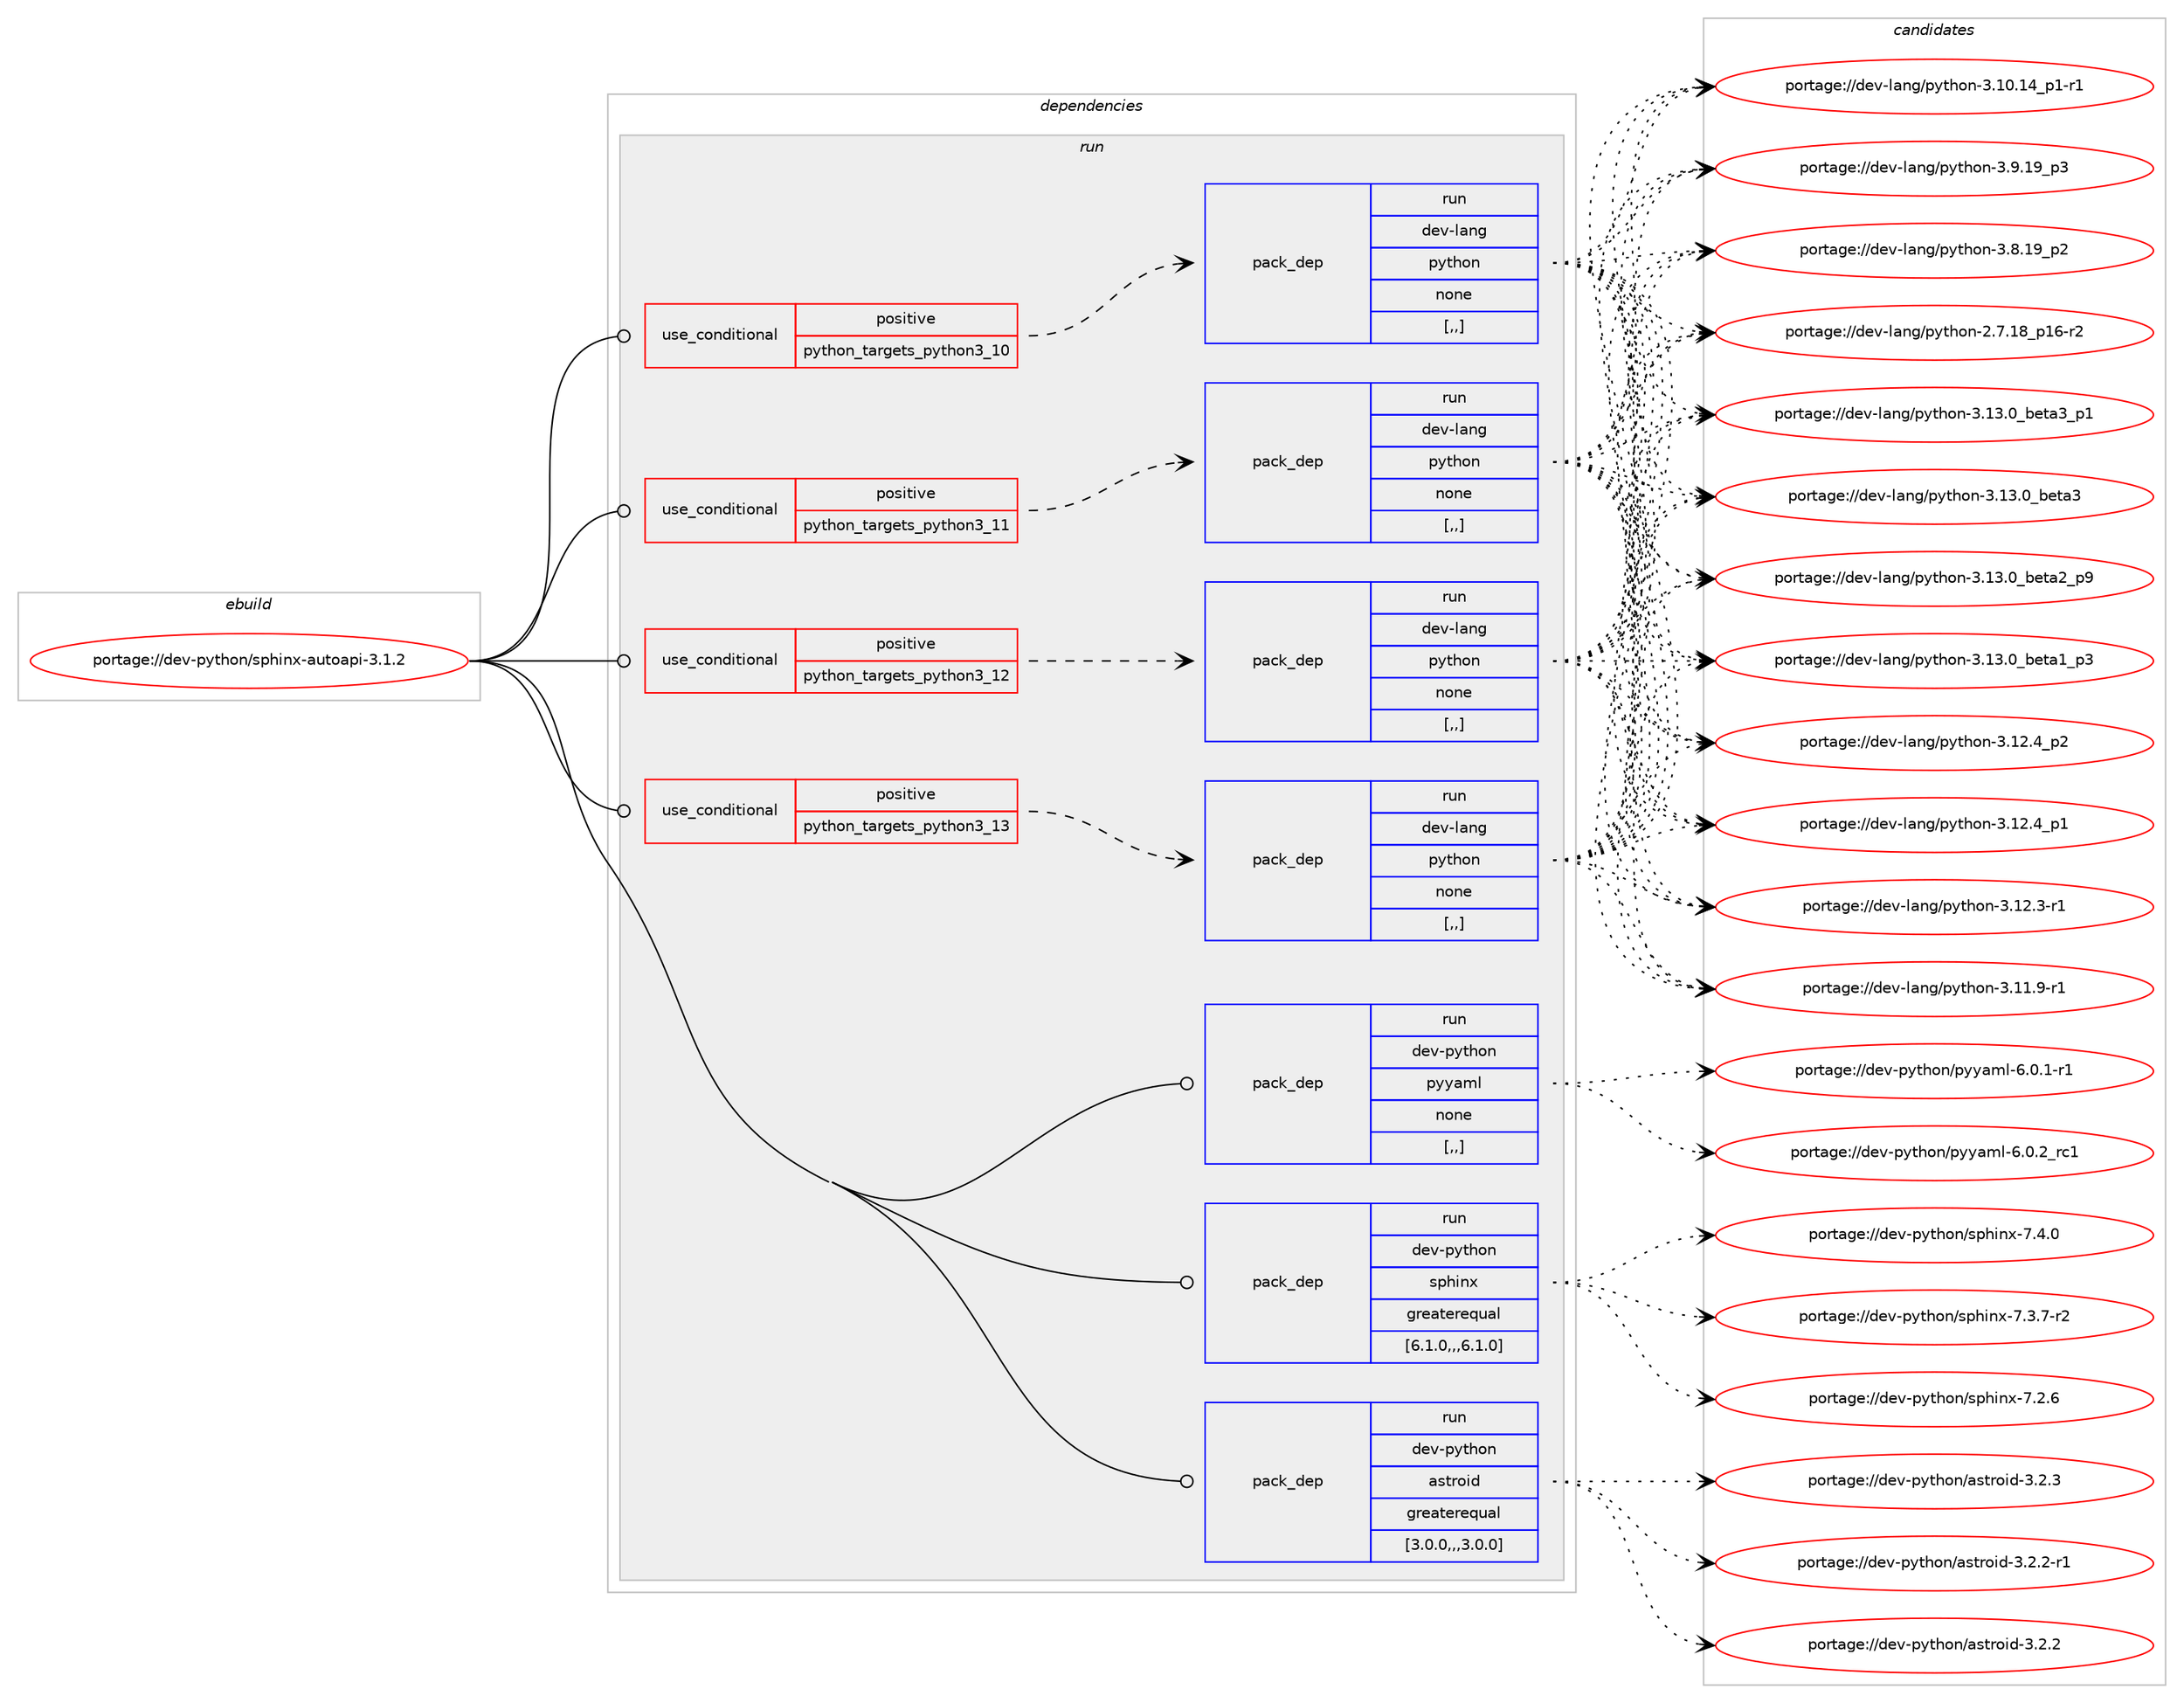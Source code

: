 digraph prolog {

# *************
# Graph options
# *************

newrank=true;
concentrate=true;
compound=true;
graph [rankdir=LR,fontname=Helvetica,fontsize=10,ranksep=1.5];#, ranksep=2.5, nodesep=0.2];
edge  [arrowhead=vee];
node  [fontname=Helvetica,fontsize=10];

# **********
# The ebuild
# **********

subgraph cluster_leftcol {
color=gray;
rank=same;
label=<<i>ebuild</i>>;
id [label="portage://dev-python/sphinx-autoapi-3.1.2", color=red, width=4, href="../dev-python/sphinx-autoapi-3.1.2.svg"];
}

# ****************
# The dependencies
# ****************

subgraph cluster_midcol {
color=gray;
label=<<i>dependencies</i>>;
subgraph cluster_compile {
fillcolor="#eeeeee";
style=filled;
label=<<i>compile</i>>;
}
subgraph cluster_compileandrun {
fillcolor="#eeeeee";
style=filled;
label=<<i>compile and run</i>>;
}
subgraph cluster_run {
fillcolor="#eeeeee";
style=filled;
label=<<i>run</i>>;
subgraph cond39357 {
dependency162646 [label=<<TABLE BORDER="0" CELLBORDER="1" CELLSPACING="0" CELLPADDING="4"><TR><TD ROWSPAN="3" CELLPADDING="10">use_conditional</TD></TR><TR><TD>positive</TD></TR><TR><TD>python_targets_python3_10</TD></TR></TABLE>>, shape=none, color=red];
subgraph pack122029 {
dependency162647 [label=<<TABLE BORDER="0" CELLBORDER="1" CELLSPACING="0" CELLPADDING="4" WIDTH="220"><TR><TD ROWSPAN="6" CELLPADDING="30">pack_dep</TD></TR><TR><TD WIDTH="110">run</TD></TR><TR><TD>dev-lang</TD></TR><TR><TD>python</TD></TR><TR><TD>none</TD></TR><TR><TD>[,,]</TD></TR></TABLE>>, shape=none, color=blue];
}
dependency162646:e -> dependency162647:w [weight=20,style="dashed",arrowhead="vee"];
}
id:e -> dependency162646:w [weight=20,style="solid",arrowhead="odot"];
subgraph cond39358 {
dependency162648 [label=<<TABLE BORDER="0" CELLBORDER="1" CELLSPACING="0" CELLPADDING="4"><TR><TD ROWSPAN="3" CELLPADDING="10">use_conditional</TD></TR><TR><TD>positive</TD></TR><TR><TD>python_targets_python3_11</TD></TR></TABLE>>, shape=none, color=red];
subgraph pack122030 {
dependency162649 [label=<<TABLE BORDER="0" CELLBORDER="1" CELLSPACING="0" CELLPADDING="4" WIDTH="220"><TR><TD ROWSPAN="6" CELLPADDING="30">pack_dep</TD></TR><TR><TD WIDTH="110">run</TD></TR><TR><TD>dev-lang</TD></TR><TR><TD>python</TD></TR><TR><TD>none</TD></TR><TR><TD>[,,]</TD></TR></TABLE>>, shape=none, color=blue];
}
dependency162648:e -> dependency162649:w [weight=20,style="dashed",arrowhead="vee"];
}
id:e -> dependency162648:w [weight=20,style="solid",arrowhead="odot"];
subgraph cond39359 {
dependency162650 [label=<<TABLE BORDER="0" CELLBORDER="1" CELLSPACING="0" CELLPADDING="4"><TR><TD ROWSPAN="3" CELLPADDING="10">use_conditional</TD></TR><TR><TD>positive</TD></TR><TR><TD>python_targets_python3_12</TD></TR></TABLE>>, shape=none, color=red];
subgraph pack122031 {
dependency162651 [label=<<TABLE BORDER="0" CELLBORDER="1" CELLSPACING="0" CELLPADDING="4" WIDTH="220"><TR><TD ROWSPAN="6" CELLPADDING="30">pack_dep</TD></TR><TR><TD WIDTH="110">run</TD></TR><TR><TD>dev-lang</TD></TR><TR><TD>python</TD></TR><TR><TD>none</TD></TR><TR><TD>[,,]</TD></TR></TABLE>>, shape=none, color=blue];
}
dependency162650:e -> dependency162651:w [weight=20,style="dashed",arrowhead="vee"];
}
id:e -> dependency162650:w [weight=20,style="solid",arrowhead="odot"];
subgraph cond39360 {
dependency162652 [label=<<TABLE BORDER="0" CELLBORDER="1" CELLSPACING="0" CELLPADDING="4"><TR><TD ROWSPAN="3" CELLPADDING="10">use_conditional</TD></TR><TR><TD>positive</TD></TR><TR><TD>python_targets_python3_13</TD></TR></TABLE>>, shape=none, color=red];
subgraph pack122032 {
dependency162653 [label=<<TABLE BORDER="0" CELLBORDER="1" CELLSPACING="0" CELLPADDING="4" WIDTH="220"><TR><TD ROWSPAN="6" CELLPADDING="30">pack_dep</TD></TR><TR><TD WIDTH="110">run</TD></TR><TR><TD>dev-lang</TD></TR><TR><TD>python</TD></TR><TR><TD>none</TD></TR><TR><TD>[,,]</TD></TR></TABLE>>, shape=none, color=blue];
}
dependency162652:e -> dependency162653:w [weight=20,style="dashed",arrowhead="vee"];
}
id:e -> dependency162652:w [weight=20,style="solid",arrowhead="odot"];
subgraph pack122033 {
dependency162654 [label=<<TABLE BORDER="0" CELLBORDER="1" CELLSPACING="0" CELLPADDING="4" WIDTH="220"><TR><TD ROWSPAN="6" CELLPADDING="30">pack_dep</TD></TR><TR><TD WIDTH="110">run</TD></TR><TR><TD>dev-python</TD></TR><TR><TD>astroid</TD></TR><TR><TD>greaterequal</TD></TR><TR><TD>[3.0.0,,,3.0.0]</TD></TR></TABLE>>, shape=none, color=blue];
}
id:e -> dependency162654:w [weight=20,style="solid",arrowhead="odot"];
subgraph pack122034 {
dependency162655 [label=<<TABLE BORDER="0" CELLBORDER="1" CELLSPACING="0" CELLPADDING="4" WIDTH="220"><TR><TD ROWSPAN="6" CELLPADDING="30">pack_dep</TD></TR><TR><TD WIDTH="110">run</TD></TR><TR><TD>dev-python</TD></TR><TR><TD>pyyaml</TD></TR><TR><TD>none</TD></TR><TR><TD>[,,]</TD></TR></TABLE>>, shape=none, color=blue];
}
id:e -> dependency162655:w [weight=20,style="solid",arrowhead="odot"];
subgraph pack122035 {
dependency162656 [label=<<TABLE BORDER="0" CELLBORDER="1" CELLSPACING="0" CELLPADDING="4" WIDTH="220"><TR><TD ROWSPAN="6" CELLPADDING="30">pack_dep</TD></TR><TR><TD WIDTH="110">run</TD></TR><TR><TD>dev-python</TD></TR><TR><TD>sphinx</TD></TR><TR><TD>greaterequal</TD></TR><TR><TD>[6.1.0,,,6.1.0]</TD></TR></TABLE>>, shape=none, color=blue];
}
id:e -> dependency162656:w [weight=20,style="solid",arrowhead="odot"];
}
}

# **************
# The candidates
# **************

subgraph cluster_choices {
rank=same;
color=gray;
label=<<i>candidates</i>>;

subgraph choice122029 {
color=black;
nodesep=1;
choice10010111845108971101034711212111610411111045514649514648959810111697519511249 [label="portage://dev-lang/python-3.13.0_beta3_p1", color=red, width=4,href="../dev-lang/python-3.13.0_beta3_p1.svg"];
choice1001011184510897110103471121211161041111104551464951464895981011169751 [label="portage://dev-lang/python-3.13.0_beta3", color=red, width=4,href="../dev-lang/python-3.13.0_beta3.svg"];
choice10010111845108971101034711212111610411111045514649514648959810111697509511257 [label="portage://dev-lang/python-3.13.0_beta2_p9", color=red, width=4,href="../dev-lang/python-3.13.0_beta2_p9.svg"];
choice10010111845108971101034711212111610411111045514649514648959810111697499511251 [label="portage://dev-lang/python-3.13.0_beta1_p3", color=red, width=4,href="../dev-lang/python-3.13.0_beta1_p3.svg"];
choice100101118451089711010347112121116104111110455146495046529511250 [label="portage://dev-lang/python-3.12.4_p2", color=red, width=4,href="../dev-lang/python-3.12.4_p2.svg"];
choice100101118451089711010347112121116104111110455146495046529511249 [label="portage://dev-lang/python-3.12.4_p1", color=red, width=4,href="../dev-lang/python-3.12.4_p1.svg"];
choice100101118451089711010347112121116104111110455146495046514511449 [label="portage://dev-lang/python-3.12.3-r1", color=red, width=4,href="../dev-lang/python-3.12.3-r1.svg"];
choice100101118451089711010347112121116104111110455146494946574511449 [label="portage://dev-lang/python-3.11.9-r1", color=red, width=4,href="../dev-lang/python-3.11.9-r1.svg"];
choice100101118451089711010347112121116104111110455146494846495295112494511449 [label="portage://dev-lang/python-3.10.14_p1-r1", color=red, width=4,href="../dev-lang/python-3.10.14_p1-r1.svg"];
choice100101118451089711010347112121116104111110455146574649579511251 [label="portage://dev-lang/python-3.9.19_p3", color=red, width=4,href="../dev-lang/python-3.9.19_p3.svg"];
choice100101118451089711010347112121116104111110455146564649579511250 [label="portage://dev-lang/python-3.8.19_p2", color=red, width=4,href="../dev-lang/python-3.8.19_p2.svg"];
choice100101118451089711010347112121116104111110455046554649569511249544511450 [label="portage://dev-lang/python-2.7.18_p16-r2", color=red, width=4,href="../dev-lang/python-2.7.18_p16-r2.svg"];
dependency162647:e -> choice10010111845108971101034711212111610411111045514649514648959810111697519511249:w [style=dotted,weight="100"];
dependency162647:e -> choice1001011184510897110103471121211161041111104551464951464895981011169751:w [style=dotted,weight="100"];
dependency162647:e -> choice10010111845108971101034711212111610411111045514649514648959810111697509511257:w [style=dotted,weight="100"];
dependency162647:e -> choice10010111845108971101034711212111610411111045514649514648959810111697499511251:w [style=dotted,weight="100"];
dependency162647:e -> choice100101118451089711010347112121116104111110455146495046529511250:w [style=dotted,weight="100"];
dependency162647:e -> choice100101118451089711010347112121116104111110455146495046529511249:w [style=dotted,weight="100"];
dependency162647:e -> choice100101118451089711010347112121116104111110455146495046514511449:w [style=dotted,weight="100"];
dependency162647:e -> choice100101118451089711010347112121116104111110455146494946574511449:w [style=dotted,weight="100"];
dependency162647:e -> choice100101118451089711010347112121116104111110455146494846495295112494511449:w [style=dotted,weight="100"];
dependency162647:e -> choice100101118451089711010347112121116104111110455146574649579511251:w [style=dotted,weight="100"];
dependency162647:e -> choice100101118451089711010347112121116104111110455146564649579511250:w [style=dotted,weight="100"];
dependency162647:e -> choice100101118451089711010347112121116104111110455046554649569511249544511450:w [style=dotted,weight="100"];
}
subgraph choice122030 {
color=black;
nodesep=1;
choice10010111845108971101034711212111610411111045514649514648959810111697519511249 [label="portage://dev-lang/python-3.13.0_beta3_p1", color=red, width=4,href="../dev-lang/python-3.13.0_beta3_p1.svg"];
choice1001011184510897110103471121211161041111104551464951464895981011169751 [label="portage://dev-lang/python-3.13.0_beta3", color=red, width=4,href="../dev-lang/python-3.13.0_beta3.svg"];
choice10010111845108971101034711212111610411111045514649514648959810111697509511257 [label="portage://dev-lang/python-3.13.0_beta2_p9", color=red, width=4,href="../dev-lang/python-3.13.0_beta2_p9.svg"];
choice10010111845108971101034711212111610411111045514649514648959810111697499511251 [label="portage://dev-lang/python-3.13.0_beta1_p3", color=red, width=4,href="../dev-lang/python-3.13.0_beta1_p3.svg"];
choice100101118451089711010347112121116104111110455146495046529511250 [label="portage://dev-lang/python-3.12.4_p2", color=red, width=4,href="../dev-lang/python-3.12.4_p2.svg"];
choice100101118451089711010347112121116104111110455146495046529511249 [label="portage://dev-lang/python-3.12.4_p1", color=red, width=4,href="../dev-lang/python-3.12.4_p1.svg"];
choice100101118451089711010347112121116104111110455146495046514511449 [label="portage://dev-lang/python-3.12.3-r1", color=red, width=4,href="../dev-lang/python-3.12.3-r1.svg"];
choice100101118451089711010347112121116104111110455146494946574511449 [label="portage://dev-lang/python-3.11.9-r1", color=red, width=4,href="../dev-lang/python-3.11.9-r1.svg"];
choice100101118451089711010347112121116104111110455146494846495295112494511449 [label="portage://dev-lang/python-3.10.14_p1-r1", color=red, width=4,href="../dev-lang/python-3.10.14_p1-r1.svg"];
choice100101118451089711010347112121116104111110455146574649579511251 [label="portage://dev-lang/python-3.9.19_p3", color=red, width=4,href="../dev-lang/python-3.9.19_p3.svg"];
choice100101118451089711010347112121116104111110455146564649579511250 [label="portage://dev-lang/python-3.8.19_p2", color=red, width=4,href="../dev-lang/python-3.8.19_p2.svg"];
choice100101118451089711010347112121116104111110455046554649569511249544511450 [label="portage://dev-lang/python-2.7.18_p16-r2", color=red, width=4,href="../dev-lang/python-2.7.18_p16-r2.svg"];
dependency162649:e -> choice10010111845108971101034711212111610411111045514649514648959810111697519511249:w [style=dotted,weight="100"];
dependency162649:e -> choice1001011184510897110103471121211161041111104551464951464895981011169751:w [style=dotted,weight="100"];
dependency162649:e -> choice10010111845108971101034711212111610411111045514649514648959810111697509511257:w [style=dotted,weight="100"];
dependency162649:e -> choice10010111845108971101034711212111610411111045514649514648959810111697499511251:w [style=dotted,weight="100"];
dependency162649:e -> choice100101118451089711010347112121116104111110455146495046529511250:w [style=dotted,weight="100"];
dependency162649:e -> choice100101118451089711010347112121116104111110455146495046529511249:w [style=dotted,weight="100"];
dependency162649:e -> choice100101118451089711010347112121116104111110455146495046514511449:w [style=dotted,weight="100"];
dependency162649:e -> choice100101118451089711010347112121116104111110455146494946574511449:w [style=dotted,weight="100"];
dependency162649:e -> choice100101118451089711010347112121116104111110455146494846495295112494511449:w [style=dotted,weight="100"];
dependency162649:e -> choice100101118451089711010347112121116104111110455146574649579511251:w [style=dotted,weight="100"];
dependency162649:e -> choice100101118451089711010347112121116104111110455146564649579511250:w [style=dotted,weight="100"];
dependency162649:e -> choice100101118451089711010347112121116104111110455046554649569511249544511450:w [style=dotted,weight="100"];
}
subgraph choice122031 {
color=black;
nodesep=1;
choice10010111845108971101034711212111610411111045514649514648959810111697519511249 [label="portage://dev-lang/python-3.13.0_beta3_p1", color=red, width=4,href="../dev-lang/python-3.13.0_beta3_p1.svg"];
choice1001011184510897110103471121211161041111104551464951464895981011169751 [label="portage://dev-lang/python-3.13.0_beta3", color=red, width=4,href="../dev-lang/python-3.13.0_beta3.svg"];
choice10010111845108971101034711212111610411111045514649514648959810111697509511257 [label="portage://dev-lang/python-3.13.0_beta2_p9", color=red, width=4,href="../dev-lang/python-3.13.0_beta2_p9.svg"];
choice10010111845108971101034711212111610411111045514649514648959810111697499511251 [label="portage://dev-lang/python-3.13.0_beta1_p3", color=red, width=4,href="../dev-lang/python-3.13.0_beta1_p3.svg"];
choice100101118451089711010347112121116104111110455146495046529511250 [label="portage://dev-lang/python-3.12.4_p2", color=red, width=4,href="../dev-lang/python-3.12.4_p2.svg"];
choice100101118451089711010347112121116104111110455146495046529511249 [label="portage://dev-lang/python-3.12.4_p1", color=red, width=4,href="../dev-lang/python-3.12.4_p1.svg"];
choice100101118451089711010347112121116104111110455146495046514511449 [label="portage://dev-lang/python-3.12.3-r1", color=red, width=4,href="../dev-lang/python-3.12.3-r1.svg"];
choice100101118451089711010347112121116104111110455146494946574511449 [label="portage://dev-lang/python-3.11.9-r1", color=red, width=4,href="../dev-lang/python-3.11.9-r1.svg"];
choice100101118451089711010347112121116104111110455146494846495295112494511449 [label="portage://dev-lang/python-3.10.14_p1-r1", color=red, width=4,href="../dev-lang/python-3.10.14_p1-r1.svg"];
choice100101118451089711010347112121116104111110455146574649579511251 [label="portage://dev-lang/python-3.9.19_p3", color=red, width=4,href="../dev-lang/python-3.9.19_p3.svg"];
choice100101118451089711010347112121116104111110455146564649579511250 [label="portage://dev-lang/python-3.8.19_p2", color=red, width=4,href="../dev-lang/python-3.8.19_p2.svg"];
choice100101118451089711010347112121116104111110455046554649569511249544511450 [label="portage://dev-lang/python-2.7.18_p16-r2", color=red, width=4,href="../dev-lang/python-2.7.18_p16-r2.svg"];
dependency162651:e -> choice10010111845108971101034711212111610411111045514649514648959810111697519511249:w [style=dotted,weight="100"];
dependency162651:e -> choice1001011184510897110103471121211161041111104551464951464895981011169751:w [style=dotted,weight="100"];
dependency162651:e -> choice10010111845108971101034711212111610411111045514649514648959810111697509511257:w [style=dotted,weight="100"];
dependency162651:e -> choice10010111845108971101034711212111610411111045514649514648959810111697499511251:w [style=dotted,weight="100"];
dependency162651:e -> choice100101118451089711010347112121116104111110455146495046529511250:w [style=dotted,weight="100"];
dependency162651:e -> choice100101118451089711010347112121116104111110455146495046529511249:w [style=dotted,weight="100"];
dependency162651:e -> choice100101118451089711010347112121116104111110455146495046514511449:w [style=dotted,weight="100"];
dependency162651:e -> choice100101118451089711010347112121116104111110455146494946574511449:w [style=dotted,weight="100"];
dependency162651:e -> choice100101118451089711010347112121116104111110455146494846495295112494511449:w [style=dotted,weight="100"];
dependency162651:e -> choice100101118451089711010347112121116104111110455146574649579511251:w [style=dotted,weight="100"];
dependency162651:e -> choice100101118451089711010347112121116104111110455146564649579511250:w [style=dotted,weight="100"];
dependency162651:e -> choice100101118451089711010347112121116104111110455046554649569511249544511450:w [style=dotted,weight="100"];
}
subgraph choice122032 {
color=black;
nodesep=1;
choice10010111845108971101034711212111610411111045514649514648959810111697519511249 [label="portage://dev-lang/python-3.13.0_beta3_p1", color=red, width=4,href="../dev-lang/python-3.13.0_beta3_p1.svg"];
choice1001011184510897110103471121211161041111104551464951464895981011169751 [label="portage://dev-lang/python-3.13.0_beta3", color=red, width=4,href="../dev-lang/python-3.13.0_beta3.svg"];
choice10010111845108971101034711212111610411111045514649514648959810111697509511257 [label="portage://dev-lang/python-3.13.0_beta2_p9", color=red, width=4,href="../dev-lang/python-3.13.0_beta2_p9.svg"];
choice10010111845108971101034711212111610411111045514649514648959810111697499511251 [label="portage://dev-lang/python-3.13.0_beta1_p3", color=red, width=4,href="../dev-lang/python-3.13.0_beta1_p3.svg"];
choice100101118451089711010347112121116104111110455146495046529511250 [label="portage://dev-lang/python-3.12.4_p2", color=red, width=4,href="../dev-lang/python-3.12.4_p2.svg"];
choice100101118451089711010347112121116104111110455146495046529511249 [label="portage://dev-lang/python-3.12.4_p1", color=red, width=4,href="../dev-lang/python-3.12.4_p1.svg"];
choice100101118451089711010347112121116104111110455146495046514511449 [label="portage://dev-lang/python-3.12.3-r1", color=red, width=4,href="../dev-lang/python-3.12.3-r1.svg"];
choice100101118451089711010347112121116104111110455146494946574511449 [label="portage://dev-lang/python-3.11.9-r1", color=red, width=4,href="../dev-lang/python-3.11.9-r1.svg"];
choice100101118451089711010347112121116104111110455146494846495295112494511449 [label="portage://dev-lang/python-3.10.14_p1-r1", color=red, width=4,href="../dev-lang/python-3.10.14_p1-r1.svg"];
choice100101118451089711010347112121116104111110455146574649579511251 [label="portage://dev-lang/python-3.9.19_p3", color=red, width=4,href="../dev-lang/python-3.9.19_p3.svg"];
choice100101118451089711010347112121116104111110455146564649579511250 [label="portage://dev-lang/python-3.8.19_p2", color=red, width=4,href="../dev-lang/python-3.8.19_p2.svg"];
choice100101118451089711010347112121116104111110455046554649569511249544511450 [label="portage://dev-lang/python-2.7.18_p16-r2", color=red, width=4,href="../dev-lang/python-2.7.18_p16-r2.svg"];
dependency162653:e -> choice10010111845108971101034711212111610411111045514649514648959810111697519511249:w [style=dotted,weight="100"];
dependency162653:e -> choice1001011184510897110103471121211161041111104551464951464895981011169751:w [style=dotted,weight="100"];
dependency162653:e -> choice10010111845108971101034711212111610411111045514649514648959810111697509511257:w [style=dotted,weight="100"];
dependency162653:e -> choice10010111845108971101034711212111610411111045514649514648959810111697499511251:w [style=dotted,weight="100"];
dependency162653:e -> choice100101118451089711010347112121116104111110455146495046529511250:w [style=dotted,weight="100"];
dependency162653:e -> choice100101118451089711010347112121116104111110455146495046529511249:w [style=dotted,weight="100"];
dependency162653:e -> choice100101118451089711010347112121116104111110455146495046514511449:w [style=dotted,weight="100"];
dependency162653:e -> choice100101118451089711010347112121116104111110455146494946574511449:w [style=dotted,weight="100"];
dependency162653:e -> choice100101118451089711010347112121116104111110455146494846495295112494511449:w [style=dotted,weight="100"];
dependency162653:e -> choice100101118451089711010347112121116104111110455146574649579511251:w [style=dotted,weight="100"];
dependency162653:e -> choice100101118451089711010347112121116104111110455146564649579511250:w [style=dotted,weight="100"];
dependency162653:e -> choice100101118451089711010347112121116104111110455046554649569511249544511450:w [style=dotted,weight="100"];
}
subgraph choice122033 {
color=black;
nodesep=1;
choice100101118451121211161041111104797115116114111105100455146504651 [label="portage://dev-python/astroid-3.2.3", color=red, width=4,href="../dev-python/astroid-3.2.3.svg"];
choice1001011184511212111610411111047971151161141111051004551465046504511449 [label="portage://dev-python/astroid-3.2.2-r1", color=red, width=4,href="../dev-python/astroid-3.2.2-r1.svg"];
choice100101118451121211161041111104797115116114111105100455146504650 [label="portage://dev-python/astroid-3.2.2", color=red, width=4,href="../dev-python/astroid-3.2.2.svg"];
dependency162654:e -> choice100101118451121211161041111104797115116114111105100455146504651:w [style=dotted,weight="100"];
dependency162654:e -> choice1001011184511212111610411111047971151161141111051004551465046504511449:w [style=dotted,weight="100"];
dependency162654:e -> choice100101118451121211161041111104797115116114111105100455146504650:w [style=dotted,weight="100"];
}
subgraph choice122034 {
color=black;
nodesep=1;
choice100101118451121211161041111104711212112197109108455446484650951149949 [label="portage://dev-python/pyyaml-6.0.2_rc1", color=red, width=4,href="../dev-python/pyyaml-6.0.2_rc1.svg"];
choice1001011184511212111610411111047112121121971091084554464846494511449 [label="portage://dev-python/pyyaml-6.0.1-r1", color=red, width=4,href="../dev-python/pyyaml-6.0.1-r1.svg"];
dependency162655:e -> choice100101118451121211161041111104711212112197109108455446484650951149949:w [style=dotted,weight="100"];
dependency162655:e -> choice1001011184511212111610411111047112121121971091084554464846494511449:w [style=dotted,weight="100"];
}
subgraph choice122035 {
color=black;
nodesep=1;
choice1001011184511212111610411111047115112104105110120455546524648 [label="portage://dev-python/sphinx-7.4.0", color=red, width=4,href="../dev-python/sphinx-7.4.0.svg"];
choice10010111845112121116104111110471151121041051101204555465146554511450 [label="portage://dev-python/sphinx-7.3.7-r2", color=red, width=4,href="../dev-python/sphinx-7.3.7-r2.svg"];
choice1001011184511212111610411111047115112104105110120455546504654 [label="portage://dev-python/sphinx-7.2.6", color=red, width=4,href="../dev-python/sphinx-7.2.6.svg"];
dependency162656:e -> choice1001011184511212111610411111047115112104105110120455546524648:w [style=dotted,weight="100"];
dependency162656:e -> choice10010111845112121116104111110471151121041051101204555465146554511450:w [style=dotted,weight="100"];
dependency162656:e -> choice1001011184511212111610411111047115112104105110120455546504654:w [style=dotted,weight="100"];
}
}

}
